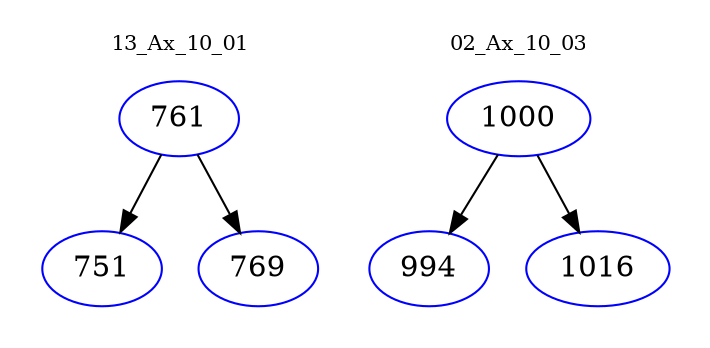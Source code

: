 digraph{
subgraph cluster_0 {
color = white
label = "13_Ax_10_01";
fontsize=10;
T0_761 [label="761", color="blue"]
T0_761 -> T0_751 [color="black"]
T0_751 [label="751", color="blue"]
T0_761 -> T0_769 [color="black"]
T0_769 [label="769", color="blue"]
}
subgraph cluster_1 {
color = white
label = "02_Ax_10_03";
fontsize=10;
T1_1000 [label="1000", color="blue"]
T1_1000 -> T1_994 [color="black"]
T1_994 [label="994", color="blue"]
T1_1000 -> T1_1016 [color="black"]
T1_1016 [label="1016", color="blue"]
}
}
